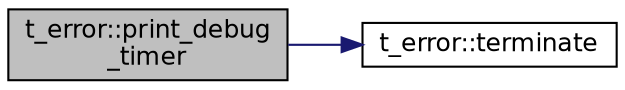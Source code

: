 digraph "t_error::print_debug_timer"
{
 // INTERACTIVE_SVG=YES
 // LATEX_PDF_SIZE
  bgcolor="transparent";
  edge [fontname="Helvetica",fontsize="12",labelfontname="Helvetica",labelfontsize="12"];
  node [fontname="Helvetica",fontsize="12",shape=record];
  rankdir="LR";
  Node1 [label="t_error::print_debug\l_timer",height=0.2,width=0.4,color="black", fillcolor="grey75", style="filled", fontcolor="black",tooltip="Prints debug[timer] message to the debug[timer] output file (for internal use)"];
  Node1 -> Node2 [color="midnightblue",fontsize="12",style="solid",fontname="Helvetica"];
  Node2 [label="t_error::terminate",height=0.2,width=0.4,color="black",URL="$structt__error_af803c2519381179010f51e13fe208320.html#af803c2519381179010f51e13fe208320",tooltip="Terminate if termlevel allows it (for internal use)"];
}
